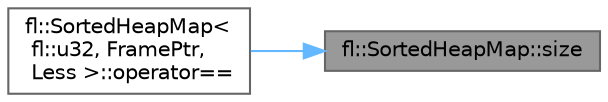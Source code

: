 digraph "fl::SortedHeapMap::size"
{
 // INTERACTIVE_SVG=YES
 // LATEX_PDF_SIZE
  bgcolor="transparent";
  edge [fontname=Helvetica,fontsize=10,labelfontname=Helvetica,labelfontsize=10];
  node [fontname=Helvetica,fontsize=10,shape=box,height=0.2,width=0.4];
  rankdir="RL";
  Node1 [id="Node000001",label="fl::SortedHeapMap::size",height=0.2,width=0.4,color="gray40", fillcolor="grey60", style="filled", fontcolor="black",tooltip=" "];
  Node1 -> Node2 [id="edge1_Node000001_Node000002",dir="back",color="steelblue1",style="solid",tooltip=" "];
  Node2 [id="Node000002",label="fl::SortedHeapMap\<\l fl::u32, FramePtr,\l Less \>::operator==",height=0.2,width=0.4,color="grey40", fillcolor="white", style="filled",URL="$dc/d45/classfl_1_1_sorted_heap_map_ad5bf23df42c2647d0c618fd1f3feed14.html#ad5bf23df42c2647d0c618fd1f3feed14",tooltip=" "];
}

